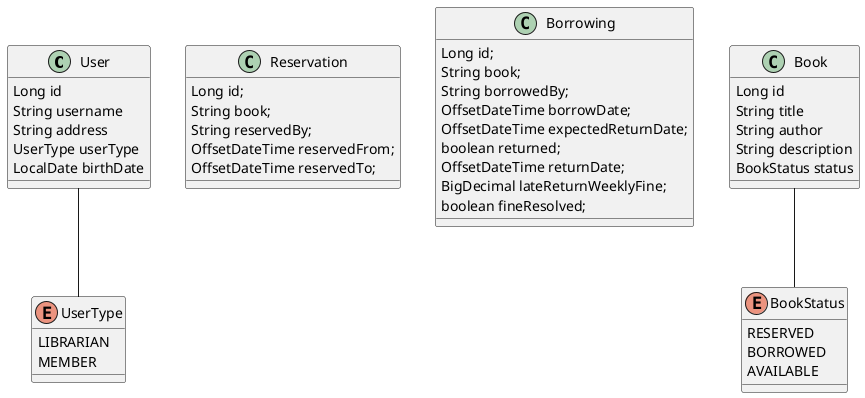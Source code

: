 @startuml


class User {
Long id
String username
String address
UserType userType
LocalDate birthDate
}

class Reservation {
Long id;
String book;
String reservedBy;
OffsetDateTime reservedFrom;
OffsetDateTime reservedTo;
}

class Borrowing {
Long id;
String book;
String borrowedBy;
OffsetDateTime borrowDate;
OffsetDateTime expectedReturnDate;
boolean returned;
OffsetDateTime returnDate;
BigDecimal lateReturnWeeklyFine;
boolean fineResolved;
}

class Book {
Long id
String title
String author
String description
BookStatus status
}

enum UserType {
LIBRARIAN
MEMBER
}

enum BookStatus {
RESERVED
BORROWED
AVAILABLE
}

Book -- BookStatus
User -- UserType

@enduml
